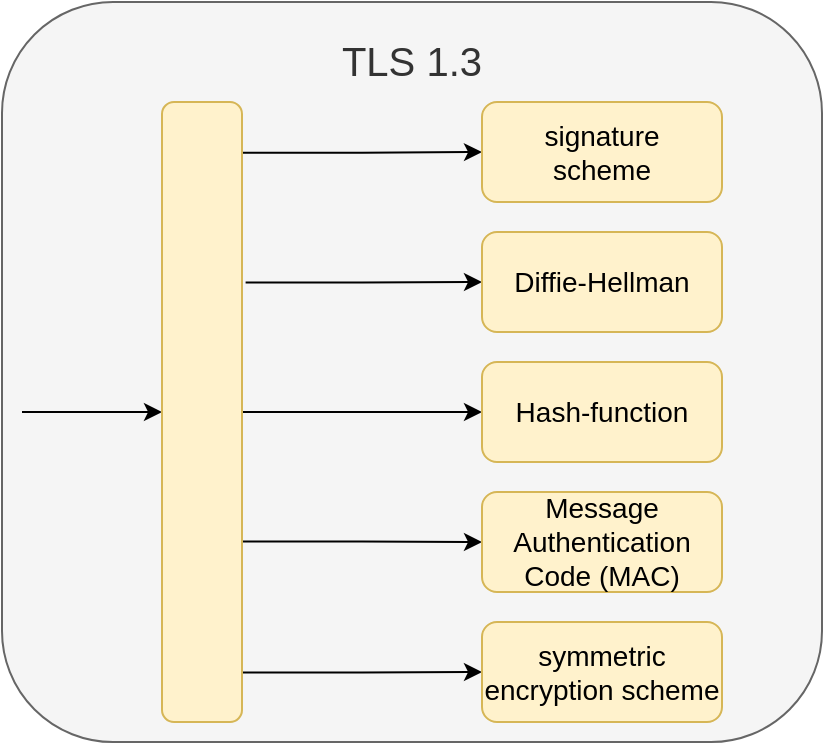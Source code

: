<mxfile version="12.1.7" type="device" pages="1"><diagram id="lEO5frsVyC10LU5nRV1e" name="Page-1"><mxGraphModel dx="746" dy="509" grid="1" gridSize="10" guides="1" tooltips="1" connect="1" arrows="1" fold="1" page="1" pageScale="1" pageWidth="1654" pageHeight="1169" math="0" shadow="0"><root><mxCell id="0"/><mxCell id="1" parent="0"/><mxCell id="_PxQQdNc0BPDWjeUT9MD-1" value="&lt;font style=&quot;font-size: 20px&quot;&gt;TLS 1.3&lt;br&gt;&lt;br&gt;&lt;br&gt;&lt;br&gt;&lt;br&gt;&lt;br&gt;&lt;br&gt;&lt;br&gt;&lt;br&gt;&lt;br&gt;&lt;br&gt;&lt;br&gt;&lt;br&gt;&lt;br&gt;&lt;/font&gt;" style="rounded=1;whiteSpace=wrap;html=1;fillColor=#f5f5f5;strokeColor=#666666;fontColor=#333333;" vertex="1" parent="1"><mxGeometry x="40" y="40" width="410" height="370" as="geometry"/></mxCell><mxCell id="_PxQQdNc0BPDWjeUT9MD-9" style="edgeStyle=orthogonalEdgeStyle;rounded=0;orthogonalLoop=1;jettySize=auto;html=1;exitX=1;exitY=0.082;exitDx=0;exitDy=0;entryX=0;entryY=0.5;entryDx=0;entryDy=0;exitPerimeter=0;" edge="1" parent="1" source="_PxQQdNc0BPDWjeUT9MD-7" target="_PxQQdNc0BPDWjeUT9MD-2"><mxGeometry relative="1" as="geometry"/></mxCell><mxCell id="_PxQQdNc0BPDWjeUT9MD-2" value="&lt;font style=&quot;font-size: 14px&quot;&gt;signature&lt;br&gt;scheme&lt;/font&gt;" style="rounded=1;whiteSpace=wrap;html=1;fillColor=#fff2cc;strokeColor=#d6b656;" vertex="1" parent="1"><mxGeometry x="280" y="90" width="120" height="50" as="geometry"/></mxCell><mxCell id="_PxQQdNc0BPDWjeUT9MD-11" style="edgeStyle=orthogonalEdgeStyle;rounded=0;orthogonalLoop=1;jettySize=auto;html=1;exitX=1.045;exitY=0.291;exitDx=0;exitDy=0;entryX=0;entryY=0.5;entryDx=0;entryDy=0;exitPerimeter=0;" edge="1" parent="1" source="_PxQQdNc0BPDWjeUT9MD-7" target="_PxQQdNc0BPDWjeUT9MD-3"><mxGeometry relative="1" as="geometry"/></mxCell><mxCell id="_PxQQdNc0BPDWjeUT9MD-3" value="&lt;span style=&quot;font-size: 14px&quot;&gt;Diffie-Hellman&lt;/span&gt;" style="rounded=1;whiteSpace=wrap;html=1;fillColor=#fff2cc;strokeColor=#d6b656;" vertex="1" parent="1"><mxGeometry x="280" y="155" width="120" height="50" as="geometry"/></mxCell><mxCell id="_PxQQdNc0BPDWjeUT9MD-12" style="edgeStyle=orthogonalEdgeStyle;rounded=0;orthogonalLoop=1;jettySize=auto;html=1;exitX=1;exitY=0.5;exitDx=0;exitDy=0;entryX=0;entryY=0.5;entryDx=0;entryDy=0;" edge="1" parent="1" source="_PxQQdNc0BPDWjeUT9MD-7" target="_PxQQdNc0BPDWjeUT9MD-4"><mxGeometry relative="1" as="geometry"/></mxCell><mxCell id="_PxQQdNc0BPDWjeUT9MD-4" value="&lt;span style=&quot;font-size: 14px&quot;&gt;Hash-function&lt;br&gt;&lt;/span&gt;" style="rounded=1;whiteSpace=wrap;html=1;fillColor=#fff2cc;strokeColor=#d6b656;" vertex="1" parent="1"><mxGeometry x="280" y="220" width="120" height="50" as="geometry"/></mxCell><mxCell id="_PxQQdNc0BPDWjeUT9MD-13" style="edgeStyle=orthogonalEdgeStyle;rounded=0;orthogonalLoop=1;jettySize=auto;html=1;exitX=0.955;exitY=0.709;exitDx=0;exitDy=0;entryX=0;entryY=0.5;entryDx=0;entryDy=0;exitPerimeter=0;" edge="1" parent="1" source="_PxQQdNc0BPDWjeUT9MD-7" target="_PxQQdNc0BPDWjeUT9MD-5"><mxGeometry relative="1" as="geometry"/></mxCell><mxCell id="_PxQQdNc0BPDWjeUT9MD-5" value="&lt;span style=&quot;font-size: 14px&quot;&gt;Message Authentication Code (MAC)&lt;br&gt;&lt;/span&gt;" style="rounded=1;whiteSpace=wrap;html=1;fillColor=#fff2cc;strokeColor=#d6b656;" vertex="1" parent="1"><mxGeometry x="280" y="285" width="120" height="50" as="geometry"/></mxCell><mxCell id="_PxQQdNc0BPDWjeUT9MD-14" style="edgeStyle=orthogonalEdgeStyle;rounded=0;orthogonalLoop=1;jettySize=auto;html=1;exitX=0.92;exitY=0.92;exitDx=0;exitDy=0;entryX=0;entryY=0.5;entryDx=0;entryDy=0;exitPerimeter=0;" edge="1" parent="1" source="_PxQQdNc0BPDWjeUT9MD-7" target="_PxQQdNc0BPDWjeUT9MD-6"><mxGeometry relative="1" as="geometry"/></mxCell><mxCell id="_PxQQdNc0BPDWjeUT9MD-6" value="&lt;span style=&quot;font-size: 14px&quot;&gt;symmetric&lt;br&gt;encryption scheme&lt;br&gt;&lt;/span&gt;" style="rounded=1;whiteSpace=wrap;html=1;fillColor=#fff2cc;strokeColor=#d6b656;" vertex="1" parent="1"><mxGeometry x="280" y="350" width="120" height="50" as="geometry"/></mxCell><mxCell id="_PxQQdNc0BPDWjeUT9MD-16" style="edgeStyle=orthogonalEdgeStyle;rounded=0;orthogonalLoop=1;jettySize=auto;html=1;entryX=0;entryY=0.5;entryDx=0;entryDy=0;" edge="1" parent="1" target="_PxQQdNc0BPDWjeUT9MD-7"><mxGeometry relative="1" as="geometry"><mxPoint x="50" y="245" as="sourcePoint"/><Array as="points"><mxPoint x="100" y="245"/><mxPoint x="100" y="245"/></Array></mxGeometry></mxCell><mxCell id="_PxQQdNc0BPDWjeUT9MD-7" value="" style="rounded=1;whiteSpace=wrap;html=1;fillColor=#fff2cc;strokeColor=#d6b656;" vertex="1" parent="1"><mxGeometry x="120" y="90" width="40" height="310" as="geometry"/></mxCell></root></mxGraphModel></diagram></mxfile>